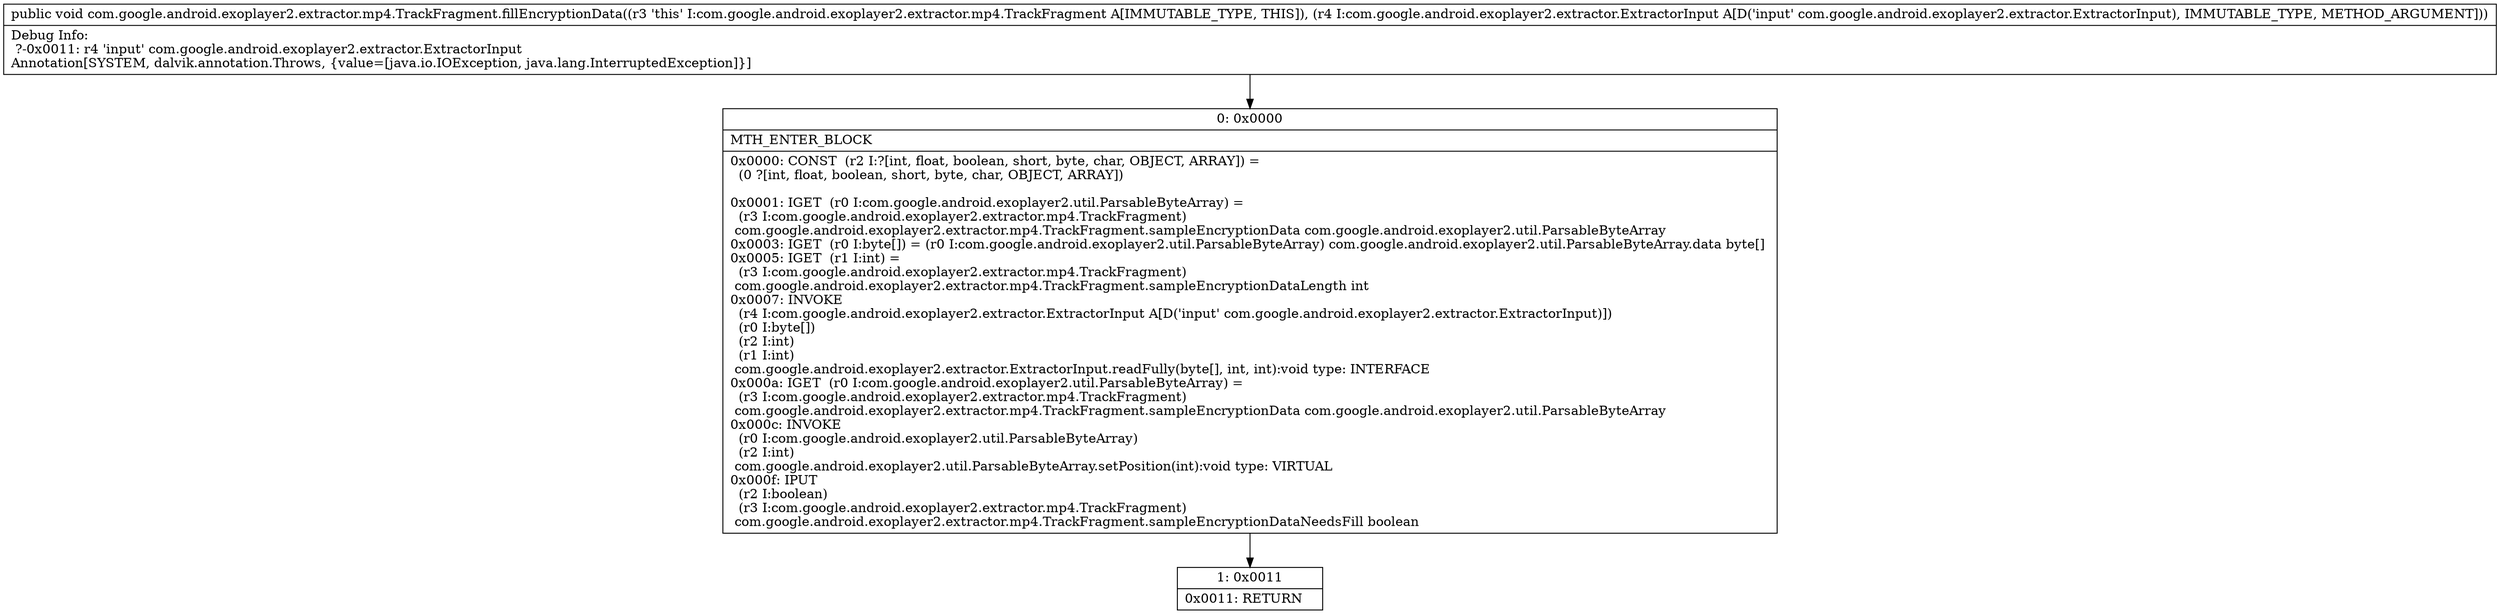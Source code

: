 digraph "CFG forcom.google.android.exoplayer2.extractor.mp4.TrackFragment.fillEncryptionData(Lcom\/google\/android\/exoplayer2\/extractor\/ExtractorInput;)V" {
Node_0 [shape=record,label="{0\:\ 0x0000|MTH_ENTER_BLOCK\l|0x0000: CONST  (r2 I:?[int, float, boolean, short, byte, char, OBJECT, ARRAY]) = \l  (0 ?[int, float, boolean, short, byte, char, OBJECT, ARRAY])\l \l0x0001: IGET  (r0 I:com.google.android.exoplayer2.util.ParsableByteArray) = \l  (r3 I:com.google.android.exoplayer2.extractor.mp4.TrackFragment)\l com.google.android.exoplayer2.extractor.mp4.TrackFragment.sampleEncryptionData com.google.android.exoplayer2.util.ParsableByteArray \l0x0003: IGET  (r0 I:byte[]) = (r0 I:com.google.android.exoplayer2.util.ParsableByteArray) com.google.android.exoplayer2.util.ParsableByteArray.data byte[] \l0x0005: IGET  (r1 I:int) = \l  (r3 I:com.google.android.exoplayer2.extractor.mp4.TrackFragment)\l com.google.android.exoplayer2.extractor.mp4.TrackFragment.sampleEncryptionDataLength int \l0x0007: INVOKE  \l  (r4 I:com.google.android.exoplayer2.extractor.ExtractorInput A[D('input' com.google.android.exoplayer2.extractor.ExtractorInput)])\l  (r0 I:byte[])\l  (r2 I:int)\l  (r1 I:int)\l com.google.android.exoplayer2.extractor.ExtractorInput.readFully(byte[], int, int):void type: INTERFACE \l0x000a: IGET  (r0 I:com.google.android.exoplayer2.util.ParsableByteArray) = \l  (r3 I:com.google.android.exoplayer2.extractor.mp4.TrackFragment)\l com.google.android.exoplayer2.extractor.mp4.TrackFragment.sampleEncryptionData com.google.android.exoplayer2.util.ParsableByteArray \l0x000c: INVOKE  \l  (r0 I:com.google.android.exoplayer2.util.ParsableByteArray)\l  (r2 I:int)\l com.google.android.exoplayer2.util.ParsableByteArray.setPosition(int):void type: VIRTUAL \l0x000f: IPUT  \l  (r2 I:boolean)\l  (r3 I:com.google.android.exoplayer2.extractor.mp4.TrackFragment)\l com.google.android.exoplayer2.extractor.mp4.TrackFragment.sampleEncryptionDataNeedsFill boolean \l}"];
Node_1 [shape=record,label="{1\:\ 0x0011|0x0011: RETURN   \l}"];
MethodNode[shape=record,label="{public void com.google.android.exoplayer2.extractor.mp4.TrackFragment.fillEncryptionData((r3 'this' I:com.google.android.exoplayer2.extractor.mp4.TrackFragment A[IMMUTABLE_TYPE, THIS]), (r4 I:com.google.android.exoplayer2.extractor.ExtractorInput A[D('input' com.google.android.exoplayer2.extractor.ExtractorInput), IMMUTABLE_TYPE, METHOD_ARGUMENT]))  | Debug Info:\l  ?\-0x0011: r4 'input' com.google.android.exoplayer2.extractor.ExtractorInput\lAnnotation[SYSTEM, dalvik.annotation.Throws, \{value=[java.io.IOException, java.lang.InterruptedException]\}]\l}"];
MethodNode -> Node_0;
Node_0 -> Node_1;
}

